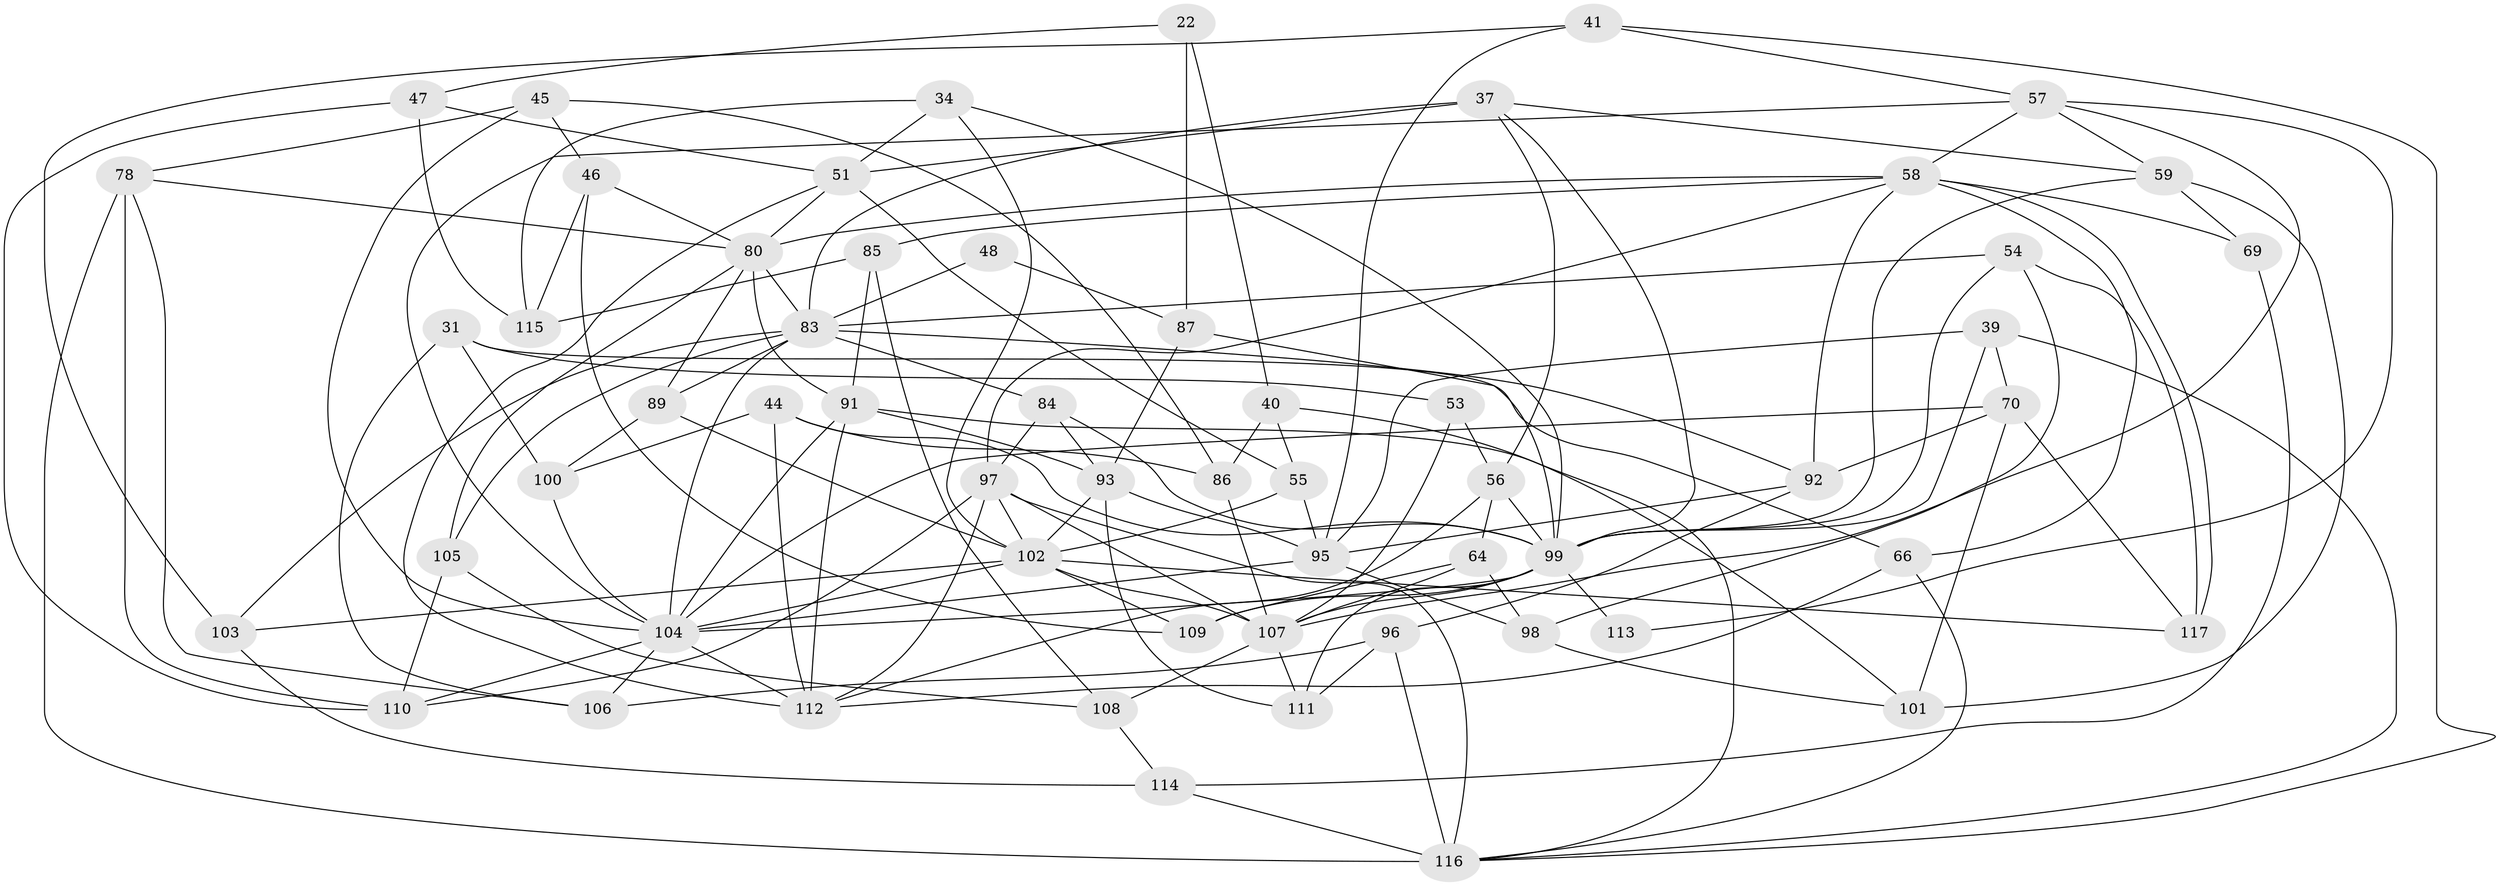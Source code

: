 // original degree distribution, {4: 1.0}
// Generated by graph-tools (version 1.1) at 2025/59/03/09/25 04:59:32]
// undirected, 58 vertices, 148 edges
graph export_dot {
graph [start="1"]
  node [color=gray90,style=filled];
  22;
  31;
  34;
  37 [super="+21"];
  39;
  40;
  41;
  44;
  45;
  46;
  47;
  48;
  51 [super="+9"];
  53;
  54;
  55;
  56 [super="+11"];
  57 [super="+1+49"];
  58 [super="+13+36"];
  59 [super="+38"];
  64;
  66;
  69;
  70 [super="+52"];
  78 [super="+2+6"];
  80 [super="+67"];
  83 [super="+33+30"];
  84;
  85;
  86;
  87 [super="+65"];
  89;
  91 [super="+81"];
  92 [super="+61"];
  93 [super="+74"];
  95 [super="+73"];
  96;
  97 [super="+94"];
  98;
  99 [super="+90"];
  100;
  101;
  102 [super="+88"];
  103;
  104 [super="+18+62+26+76"];
  105;
  106;
  107 [super="+25+60+43"];
  108;
  109;
  110 [super="+72"];
  111 [super="+35"];
  112 [super="+77"];
  113;
  114;
  115;
  116 [super="+23+82"];
  117;
  22 -- 87 [weight=2];
  22 -- 40;
  22 -- 47;
  31 -- 53;
  31 -- 100;
  31 -- 66;
  31 -- 106;
  34 -- 115;
  34 -- 51;
  34 -- 102;
  34 -- 99;
  37 -- 59;
  37 -- 51 [weight=2];
  37 -- 56;
  37 -- 99;
  37 -- 83;
  39 -- 70;
  39 -- 95;
  39 -- 116;
  39 -- 99;
  40 -- 55;
  40 -- 86;
  40 -- 101;
  41 -- 103;
  41 -- 116;
  41 -- 95;
  41 -- 57;
  44 -- 86;
  44 -- 112;
  44 -- 100;
  44 -- 99;
  45 -- 86;
  45 -- 78;
  45 -- 46;
  45 -- 104;
  46 -- 115;
  46 -- 109;
  46 -- 80;
  47 -- 110;
  47 -- 115;
  47 -- 51;
  48 -- 87 [weight=2];
  48 -- 83 [weight=2];
  51 -- 80 [weight=2];
  51 -- 55;
  51 -- 112;
  53 -- 56 [weight=2];
  53 -- 107;
  54 -- 98;
  54 -- 117;
  54 -- 99;
  54 -- 83;
  55 -- 102;
  55 -- 95;
  56 -- 64;
  56 -- 112;
  56 -- 99;
  57 -- 59;
  57 -- 113 [weight=2];
  57 -- 58;
  57 -- 104 [weight=2];
  57 -- 107;
  58 -- 66;
  58 -- 85;
  58 -- 117;
  58 -- 92;
  58 -- 80;
  58 -- 97;
  58 -- 69;
  59 -- 69 [weight=2];
  59 -- 101;
  59 -- 99;
  64 -- 98;
  64 -- 109;
  64 -- 107;
  66 -- 116;
  66 -- 112;
  69 -- 114;
  70 -- 101;
  70 -- 104 [weight=2];
  70 -- 92;
  70 -- 117;
  78 -- 80;
  78 -- 110 [weight=2];
  78 -- 106;
  78 -- 116 [weight=3];
  80 -- 83 [weight=2];
  80 -- 105;
  80 -- 89;
  80 -- 91;
  83 -- 84;
  83 -- 104;
  83 -- 92;
  83 -- 89;
  83 -- 103;
  83 -- 105;
  84 -- 93;
  84 -- 97;
  84 -- 99;
  85 -- 108;
  85 -- 115;
  85 -- 91;
  86 -- 107;
  87 -- 93;
  87 -- 99;
  89 -- 100;
  89 -- 102;
  91 -- 93;
  91 -- 116 [weight=2];
  91 -- 112 [weight=2];
  91 -- 104;
  92 -- 95 [weight=2];
  92 -- 96;
  93 -- 111 [weight=2];
  93 -- 102 [weight=2];
  93 -- 95;
  95 -- 98;
  95 -- 104;
  96 -- 111;
  96 -- 106;
  96 -- 116;
  97 -- 110;
  97 -- 102 [weight=3];
  97 -- 112;
  97 -- 116 [weight=2];
  97 -- 107;
  98 -- 101;
  99 -- 109;
  99 -- 104 [weight=3];
  99 -- 107;
  99 -- 111 [weight=2];
  99 -- 113 [weight=2];
  100 -- 104;
  102 -- 103;
  102 -- 109;
  102 -- 117;
  102 -- 107 [weight=2];
  102 -- 104;
  103 -- 114;
  104 -- 112;
  104 -- 106;
  104 -- 110;
  105 -- 110;
  105 -- 108;
  107 -- 108;
  107 -- 111;
  108 -- 114;
  114 -- 116;
}
